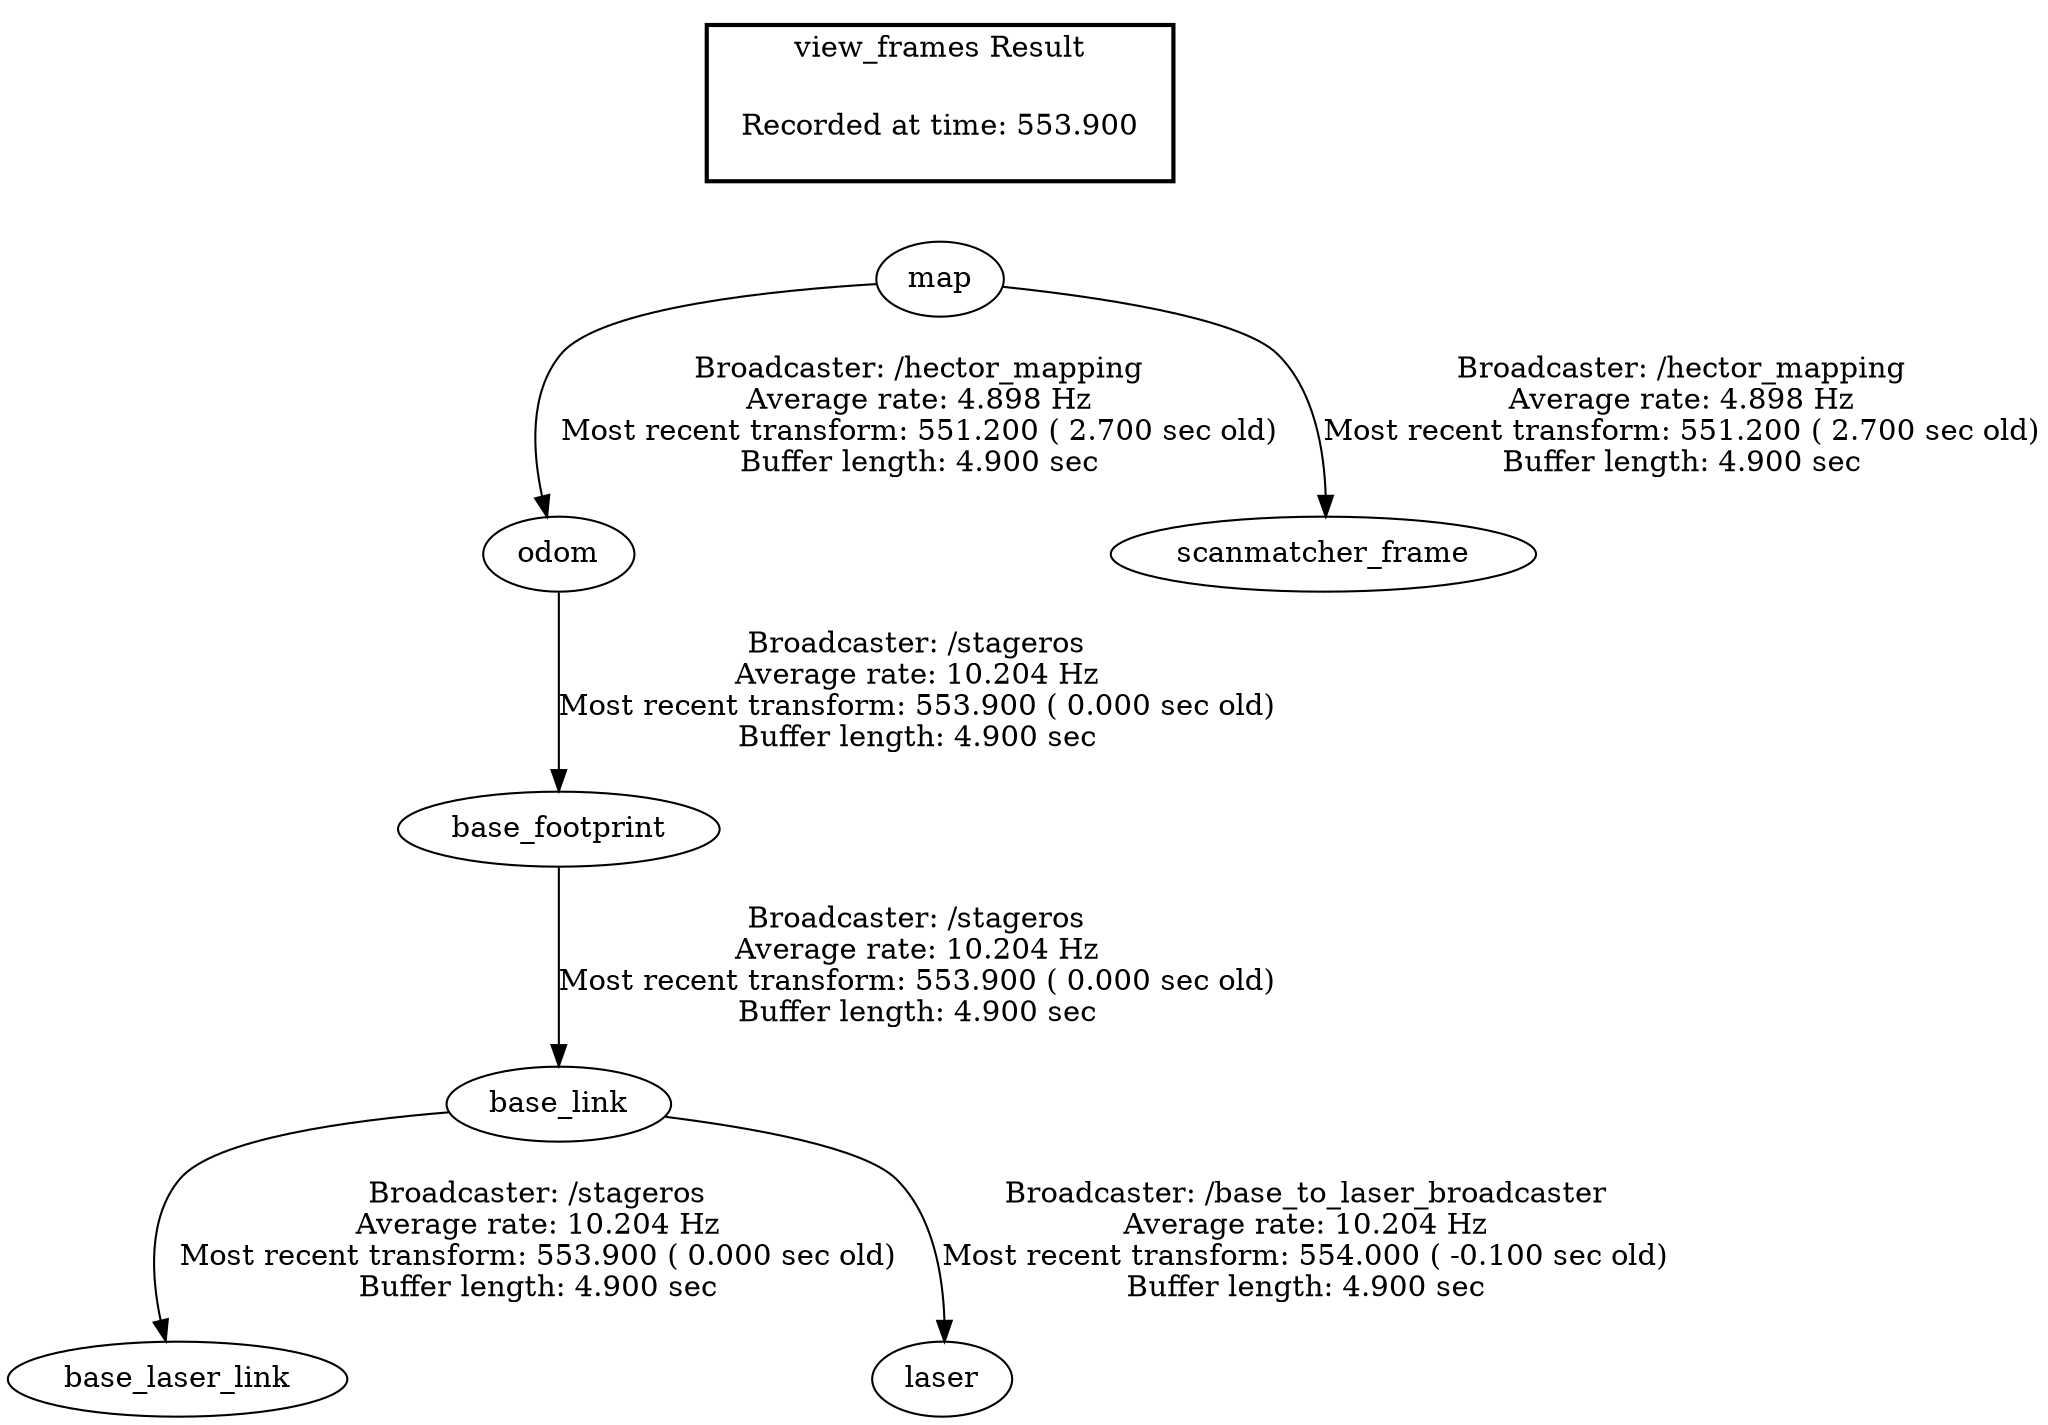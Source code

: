 digraph G {
"base_link" -> "base_laser_link"[label="Broadcaster: /stageros\nAverage rate: 10.204 Hz\nMost recent transform: 553.900 ( 0.000 sec old)\nBuffer length: 4.900 sec\n"];
"base_footprint" -> "base_link"[label="Broadcaster: /stageros\nAverage rate: 10.204 Hz\nMost recent transform: 553.900 ( 0.000 sec old)\nBuffer length: 4.900 sec\n"];
"odom" -> "base_footprint"[label="Broadcaster: /stageros\nAverage rate: 10.204 Hz\nMost recent transform: 553.900 ( 0.000 sec old)\nBuffer length: 4.900 sec\n"];
"map" -> "odom"[label="Broadcaster: /hector_mapping\nAverage rate: 4.898 Hz\nMost recent transform: 551.200 ( 2.700 sec old)\nBuffer length: 4.900 sec\n"];
"base_link" -> "laser"[label="Broadcaster: /base_to_laser_broadcaster\nAverage rate: 10.204 Hz\nMost recent transform: 554.000 ( -0.100 sec old)\nBuffer length: 4.900 sec\n"];
"map" -> "scanmatcher_frame"[label="Broadcaster: /hector_mapping\nAverage rate: 4.898 Hz\nMost recent transform: 551.200 ( 2.700 sec old)\nBuffer length: 4.900 sec\n"];
edge [style=invis];
 subgraph cluster_legend { style=bold; color=black; label ="view_frames Result";
"Recorded at time: 553.900"[ shape=plaintext ] ;
 }->"map";
}